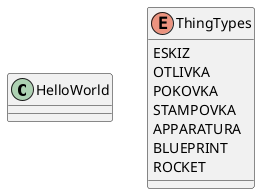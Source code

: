 @startuml diagram

class HelloWorld

enum ThingTypes{
    ESKIZ
    OTLIVKA
	POKOVKA
	STAMPOVKA
	APPARATURA
    BLUEPRINT
    ROCKET
}

@enduml